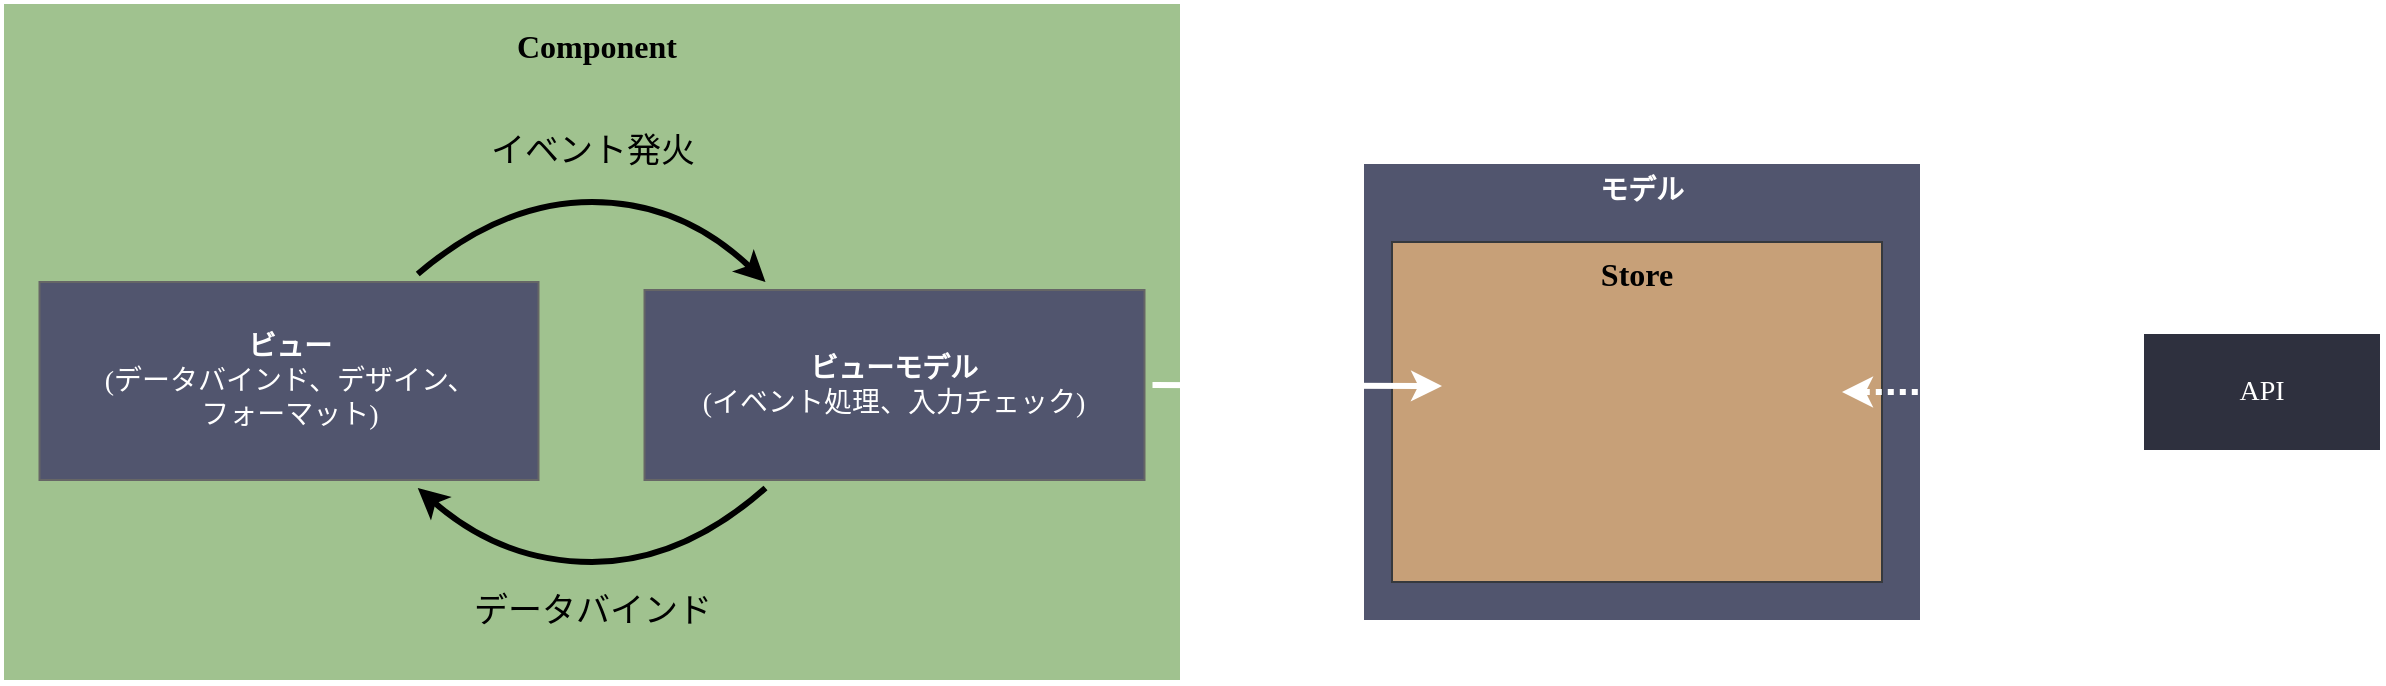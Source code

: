 <mxfile>
    <diagram id="z3uo43hMrY5UEmzsBYZ2" name="ページ1">
        <mxGraphModel dx="1003" dy="514" grid="1" gridSize="10" guides="1" tooltips="1" connect="1" arrows="1" fold="1" page="1" pageScale="1" pageWidth="827" pageHeight="1169" math="0" shadow="0">
            <root>
                <mxCell id="0"/>
                <mxCell id="1" parent="0"/>
                <mxCell id="2" value="モデル" style="rounded=0;whiteSpace=wrap;html=1;fillColor=#51556E;fontColor=#FFFFFF;strokeColor=#FFFFFF;fontStyle=1;verticalAlign=top;fontSize=14;strokeWidth=2;fontFamily=Noto Sans JP;fontSource=https%3A%2F%2Ffonts.googleapis.com%2Fcss%3Ffamily%3DNoto%2BSans%2BJP;" parent="1" vertex="1">
                    <mxGeometry x="770" y="200" width="280" height="230" as="geometry"/>
                </mxCell>
                <mxCell id="3" value="&lt;b&gt;Store&lt;/b&gt;" style="rounded=0;whiteSpace=wrap;html=1;fontSize=16;verticalAlign=top;fillColor=#C7A078;strokeColor=#36393d;fontFamily=Noto Sans JP;fontSource=https%3A%2F%2Ffonts.googleapis.com%2Fcss%3Ffamily%3DNoto%2BSans%2BJP;labelBackgroundColor=none;fontColor=#000000;" parent="1" vertex="1">
                    <mxGeometry x="785" y="240" width="245" height="170" as="geometry"/>
                </mxCell>
                <mxCell id="4" value="" style="endArrow=classic;html=1;fontSize=14;fontFamily=Noto Sans JP;fontSource=https%3A%2F%2Ffonts.googleapis.com%2Fcss%3Ffamily%3DNoto%2BSans%2BJP;exitX=0;exitY=0.5;exitDx=0;exitDy=0;startArrow=classic;startFill=1;dashed=1;strokeWidth=3;dashPattern=1 1;strokeColor=#FFFFFF;" parent="1" source="5" edge="1">
                    <mxGeometry width="50" height="50" relative="1" as="geometry">
                        <mxPoint x="1129" y="213" as="sourcePoint"/>
                        <mxPoint x="1010" y="315" as="targetPoint"/>
                    </mxGeometry>
                </mxCell>
                <mxCell id="5" value="API" style="rounded=0;whiteSpace=wrap;html=1;fontSize=14;fillColor=#2E303E;strokeColor=#FFFFFF;fontFamily=Noto Sans JP;fontSource=https%3A%2F%2Ffonts.googleapis.com%2Fcss%3Ffamily%3DNoto%2BSans%2BJP;fontColor=#FFFFFF;strokeWidth=2;" parent="1" vertex="1">
                    <mxGeometry x="1160" y="285" width="120" height="60" as="geometry"/>
                </mxCell>
                <mxCell id="8" value="Component" style="rounded=0;whiteSpace=wrap;html=1;align=center;spacingLeft=5;fillColor=#A0C28F;fontColor=#000000;strokeColor=#FFFFFF;verticalAlign=top;fontSize=16;fontFamily=Noto Sans JP;fontSource=https%3A%2F%2Ffonts.googleapis.com%2Fcss%3Ffamily%3DNoto%2BSans%2BJP;fontStyle=1;spacingTop=6;strokeWidth=2;" parent="1" vertex="1">
                    <mxGeometry x="90" y="120" width="590" height="340" as="geometry"/>
                </mxCell>
                <mxCell id="9" value="&lt;b&gt;ビュー&lt;/b&gt;&lt;br style=&quot;font-size: 14px&quot;&gt;(データバインド、デザイン、&lt;br&gt;フォーマット)" style="rounded=0;whiteSpace=wrap;html=1;fontSize=14;fontFamily=Noto Sans JP;fontSource=https%3A%2F%2Ffonts.googleapis.com%2Fcss%3Ffamily%3DNoto%2BSans%2BJP;perimeterSpacing=4;fillColor=#51556E;strokeColor=#666666;fontColor=#FFFFFF;" parent="1" vertex="1">
                    <mxGeometry x="108.75" y="260" width="249.5" height="99" as="geometry"/>
                </mxCell>
                <mxCell id="10" value="&lt;b&gt;ビューモデル&lt;/b&gt;&lt;br style=&quot;font-size: 14px&quot;&gt;(イベント処理、入力チェック)" style="rounded=0;whiteSpace=wrap;html=1;fontSize=14;fontFamily=Noto Sans JP;fontSource=https%3A%2F%2Ffonts.googleapis.com%2Fcss%3Ffamily%3DNoto%2BSans%2BJP;perimeterSpacing=4;fillColor=#51556E;fontColor=#FFFFFF;strokeColor=#666666;" parent="1" vertex="1">
                    <mxGeometry x="411.25" y="264" width="250" height="95" as="geometry"/>
                </mxCell>
                <mxCell id="11" value="" style="endArrow=classic;html=1;fontSize=14;fontFamily=Noto Sans JP;fontSource=https%3A%2F%2Ffonts.googleapis.com%2Fcss%3Ffamily%3DNoto%2BSans%2BJP;exitX=1;exitY=0.5;exitDx=0;exitDy=0;strokeWidth=3;strokeColor=#FFFFFF;shadow=0;" parent="1" source="10" edge="1">
                    <mxGeometry width="50" height="50" relative="1" as="geometry">
                        <mxPoint x="640" y="262" as="sourcePoint"/>
                        <mxPoint x="810" y="312" as="targetPoint"/>
                    </mxGeometry>
                </mxCell>
                <mxCell id="20" value="" style="curved=1;endArrow=classic;html=1;rounded=1;sketch=0;exitX=0.75;exitY=0;exitDx=0;exitDy=0;entryX=0.25;entryY=0;entryDx=0;entryDy=0;strokeWidth=3;strokeColor=#000000;labelBackgroundColor=none;fontColor=#51556E;" parent="1" source="9" target="10" edge="1">
                    <mxGeometry width="50" height="50" relative="1" as="geometry">
                        <mxPoint x="510" y="330" as="sourcePoint"/>
                        <mxPoint x="560" y="280" as="targetPoint"/>
                        <Array as="points">
                            <mxPoint x="340" y="220"/>
                            <mxPoint x="430" y="220"/>
                        </Array>
                    </mxGeometry>
                </mxCell>
                <mxCell id="21" value="" style="curved=1;endArrow=classic;html=1;rounded=1;sketch=0;exitX=0.25;exitY=1;exitDx=0;exitDy=0;entryX=0.75;entryY=1;entryDx=0;entryDy=0;strokeWidth=3;strokeColor=#000000;" parent="1" source="10" target="9" edge="1">
                    <mxGeometry width="50" height="50" relative="1" as="geometry">
                        <mxPoint x="307.875" y="266.0" as="sourcePoint"/>
                        <mxPoint x="481.75" y="270" as="targetPoint"/>
                        <Array as="points">
                            <mxPoint x="430" y="400"/>
                            <mxPoint x="340" y="400"/>
                        </Array>
                    </mxGeometry>
                </mxCell>
                <mxCell id="23" value="イベント発火" style="text;html=1;strokeColor=none;fillColor=none;align=center;verticalAlign=middle;whiteSpace=wrap;rounded=0;fontSize=17;fontColor=#000000;" parent="1" vertex="1">
                    <mxGeometry x="327.5" y="180" width="115" height="30" as="geometry"/>
                </mxCell>
                <mxCell id="24" value="データバインド" style="text;html=1;strokeColor=none;fillColor=none;align=center;verticalAlign=middle;whiteSpace=wrap;rounded=0;fontSize=17;fontColor=#000000;" parent="1" vertex="1">
                    <mxGeometry x="318.75" y="410" width="132.5" height="30" as="geometry"/>
                </mxCell>
            </root>
        </mxGraphModel>
    </diagram>
</mxfile>
